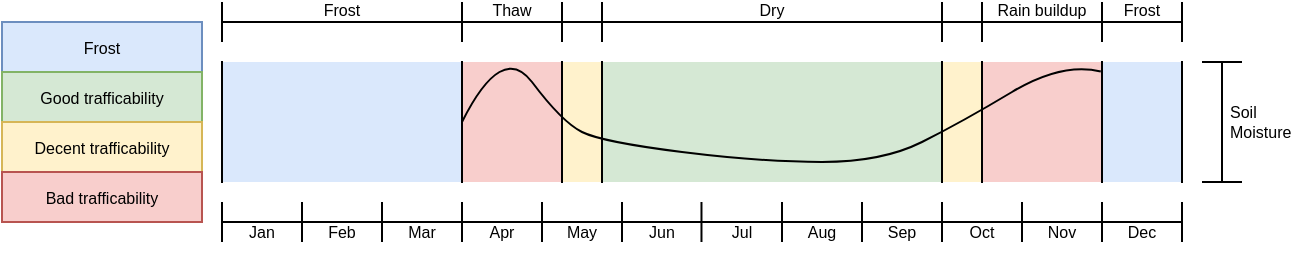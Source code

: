 <mxfile version="26.2.10">
  <diagram name="Page-1" id="9N8eXMv8AcEnYwuItZZL">
    <mxGraphModel dx="716" dy="433" grid="1" gridSize="10" guides="1" tooltips="1" connect="1" arrows="1" fold="1" page="1" pageScale="1" pageWidth="827" pageHeight="1169" math="0" shadow="0">
      <root>
        <mxCell id="0" />
        <mxCell id="1" parent="0" />
        <mxCell id="3gUJAdAVOH0FcPLW6eS--47" value="Soil Moisture" style="shape=crossbar;whiteSpace=wrap;html=1;rounded=1;direction=south;align=left;verticalAlign=middle;labelPosition=right;verticalLabelPosition=middle;fontSize=8;spacing=-6;" vertex="1" parent="1">
          <mxGeometry x="690" y="330" width="20" height="60" as="geometry" />
        </mxCell>
        <mxCell id="3gUJAdAVOH0FcPLW6eS--48" value="Frost" style="shape=crossbar;whiteSpace=wrap;html=1;rounded=1;fontSize=8;verticalAlign=bottom;labelPosition=center;verticalLabelPosition=top;align=center;spacingTop=0;spacing=-10;" vertex="1" parent="1">
          <mxGeometry x="200" y="300" width="120" height="20" as="geometry" />
        </mxCell>
        <mxCell id="3gUJAdAVOH0FcPLW6eS--49" value="Thaw" style="shape=crossbar;whiteSpace=wrap;html=1;rounded=1;fontSize=8;verticalAlign=bottom;labelPosition=center;verticalLabelPosition=top;align=center;spacingTop=0;spacing=-10;" vertex="1" parent="1">
          <mxGeometry x="320" y="300" width="50" height="20" as="geometry" />
        </mxCell>
        <mxCell id="3gUJAdAVOH0FcPLW6eS--50" value="" style="shape=crossbar;whiteSpace=wrap;html=1;rounded=1;fontSize=8;verticalAlign=bottom;labelPosition=center;verticalLabelPosition=top;align=center;spacingTop=0;spacing=-10;" vertex="1" parent="1">
          <mxGeometry x="370" y="300" width="20" height="20" as="geometry" />
        </mxCell>
        <mxCell id="3gUJAdAVOH0FcPLW6eS--53" value="Dry" style="shape=crossbar;whiteSpace=wrap;html=1;rounded=1;fontSize=8;verticalAlign=bottom;labelPosition=center;verticalLabelPosition=top;align=center;spacingTop=0;spacing=-10;" vertex="1" parent="1">
          <mxGeometry x="390" y="300" width="170" height="20" as="geometry" />
        </mxCell>
        <mxCell id="3gUJAdAVOH0FcPLW6eS--54" value="" style="shape=crossbar;whiteSpace=wrap;html=1;rounded=1;fontSize=8;verticalAlign=bottom;labelPosition=center;verticalLabelPosition=top;align=center;spacingTop=0;spacing=-10;" vertex="1" parent="1">
          <mxGeometry x="560" y="300" width="20" height="20" as="geometry" />
        </mxCell>
        <mxCell id="3gUJAdAVOH0FcPLW6eS--55" value="Rain buildup" style="shape=crossbar;whiteSpace=wrap;html=1;rounded=1;fontSize=8;verticalAlign=bottom;labelPosition=center;verticalLabelPosition=top;align=center;spacingTop=0;spacing=-10;" vertex="1" parent="1">
          <mxGeometry x="580" y="300" width="60" height="20" as="geometry" />
        </mxCell>
        <mxCell id="3gUJAdAVOH0FcPLW6eS--56" value="Frost" style="shape=crossbar;whiteSpace=wrap;html=1;rounded=1;fontSize=8;verticalAlign=bottom;labelPosition=center;verticalLabelPosition=top;align=center;spacingTop=0;spacing=-10;" vertex="1" parent="1">
          <mxGeometry x="640" y="300" width="40" height="20" as="geometry" />
        </mxCell>
        <mxCell id="3gUJAdAVOH0FcPLW6eS--5" value="" style="group" vertex="1" connectable="0" parent="1">
          <mxGeometry x="200" y="400" width="480" height="27" as="geometry" />
        </mxCell>
        <mxCell id="3gUJAdAVOH0FcPLW6eS--2" value="" style="shape=crossbar;whiteSpace=wrap;html=1;rounded=1;treeFolding=0;" vertex="1" parent="3gUJAdAVOH0FcPLW6eS--5">
          <mxGeometry width="480.0" height="20" as="geometry" />
        </mxCell>
        <mxCell id="3gUJAdAVOH0FcPLW6eS--4" value="" style="endArrow=none;html=1;rounded=0;" edge="1" parent="3gUJAdAVOH0FcPLW6eS--5">
          <mxGeometry width="50" height="50" relative="1" as="geometry">
            <mxPoint x="40.0" y="20.0" as="sourcePoint" />
            <mxPoint x="40.0" as="targetPoint" />
          </mxGeometry>
        </mxCell>
        <mxCell id="3gUJAdAVOH0FcPLW6eS--7" value="" style="endArrow=none;html=1;rounded=0;" edge="1" parent="3gUJAdAVOH0FcPLW6eS--5">
          <mxGeometry width="50" height="50" relative="1" as="geometry">
            <mxPoint x="80.0" y="20.0" as="sourcePoint" />
            <mxPoint x="80.0" as="targetPoint" />
          </mxGeometry>
        </mxCell>
        <mxCell id="3gUJAdAVOH0FcPLW6eS--8" value="" style="endArrow=none;html=1;rounded=0;" edge="1" parent="3gUJAdAVOH0FcPLW6eS--5">
          <mxGeometry width="50" height="50" relative="1" as="geometry">
            <mxPoint x="120" y="20.0" as="sourcePoint" />
            <mxPoint x="120" as="targetPoint" />
          </mxGeometry>
        </mxCell>
        <mxCell id="3gUJAdAVOH0FcPLW6eS--9" value="" style="endArrow=none;html=1;rounded=0;" edge="1" parent="3gUJAdAVOH0FcPLW6eS--5">
          <mxGeometry width="50" height="50" relative="1" as="geometry">
            <mxPoint x="160.0" y="20.0" as="sourcePoint" />
            <mxPoint x="160.0" as="targetPoint" />
          </mxGeometry>
        </mxCell>
        <mxCell id="3gUJAdAVOH0FcPLW6eS--10" value="" style="endArrow=none;html=1;rounded=0;" edge="1" parent="3gUJAdAVOH0FcPLW6eS--5">
          <mxGeometry width="50" height="50" relative="1" as="geometry">
            <mxPoint x="200.0" y="20.0" as="sourcePoint" />
            <mxPoint x="200.0" as="targetPoint" />
          </mxGeometry>
        </mxCell>
        <mxCell id="3gUJAdAVOH0FcPLW6eS--11" value="" style="endArrow=none;html=1;rounded=0;" edge="1" parent="3gUJAdAVOH0FcPLW6eS--5">
          <mxGeometry width="50" height="50" relative="1" as="geometry">
            <mxPoint x="239.74" y="20.0" as="sourcePoint" />
            <mxPoint x="239.74" as="targetPoint" />
          </mxGeometry>
        </mxCell>
        <mxCell id="3gUJAdAVOH0FcPLW6eS--12" value="" style="endArrow=none;html=1;rounded=0;" edge="1" parent="3gUJAdAVOH0FcPLW6eS--5">
          <mxGeometry width="50" height="50" relative="1" as="geometry">
            <mxPoint x="280.0" y="20.0" as="sourcePoint" />
            <mxPoint x="280.0" as="targetPoint" />
          </mxGeometry>
        </mxCell>
        <mxCell id="3gUJAdAVOH0FcPLW6eS--13" value="" style="endArrow=none;html=1;rounded=0;" edge="1" parent="3gUJAdAVOH0FcPLW6eS--5">
          <mxGeometry width="50" height="50" relative="1" as="geometry">
            <mxPoint x="320.0" y="20.0" as="sourcePoint" />
            <mxPoint x="320.0" as="targetPoint" />
          </mxGeometry>
        </mxCell>
        <mxCell id="3gUJAdAVOH0FcPLW6eS--14" value="" style="endArrow=none;html=1;rounded=0;" edge="1" parent="3gUJAdAVOH0FcPLW6eS--5">
          <mxGeometry width="50" height="50" relative="1" as="geometry">
            <mxPoint x="360.0" y="20.0" as="sourcePoint" />
            <mxPoint x="360.0" as="targetPoint" />
          </mxGeometry>
        </mxCell>
        <mxCell id="3gUJAdAVOH0FcPLW6eS--15" value="" style="endArrow=none;html=1;rounded=0;" edge="1" parent="3gUJAdAVOH0FcPLW6eS--5">
          <mxGeometry width="50" height="50" relative="1" as="geometry">
            <mxPoint x="400.0" y="20.0" as="sourcePoint" />
            <mxPoint x="400.0" as="targetPoint" />
          </mxGeometry>
        </mxCell>
        <mxCell id="3gUJAdAVOH0FcPLW6eS--16" value="" style="endArrow=none;html=1;rounded=0;" edge="1" parent="3gUJAdAVOH0FcPLW6eS--5">
          <mxGeometry width="50" height="50" relative="1" as="geometry">
            <mxPoint x="440.0" y="20.0" as="sourcePoint" />
            <mxPoint x="440.0" as="targetPoint" />
          </mxGeometry>
        </mxCell>
        <mxCell id="3gUJAdAVOH0FcPLW6eS--21" value="Apr" style="text;html=1;align=center;verticalAlign=bottom;whiteSpace=wrap;rounded=0;fontSize=8;spacing=6;" vertex="1" parent="3gUJAdAVOH0FcPLW6eS--5">
          <mxGeometry x="120" y="20" width="40" height="7" as="geometry" />
        </mxCell>
        <mxCell id="3gUJAdAVOH0FcPLW6eS--22" value="May" style="text;html=1;align=center;verticalAlign=bottom;whiteSpace=wrap;rounded=0;fontSize=8;spacing=6;" vertex="1" parent="3gUJAdAVOH0FcPLW6eS--5">
          <mxGeometry x="160" y="20" width="40" height="7" as="geometry" />
        </mxCell>
        <mxCell id="3gUJAdAVOH0FcPLW6eS--23" value="Jun" style="text;html=1;align=center;verticalAlign=bottom;whiteSpace=wrap;rounded=0;fontSize=8;spacing=6;" vertex="1" parent="3gUJAdAVOH0FcPLW6eS--5">
          <mxGeometry x="200" y="20" width="40" height="7" as="geometry" />
        </mxCell>
        <mxCell id="3gUJAdAVOH0FcPLW6eS--24" value="Jul" style="text;html=1;align=center;verticalAlign=bottom;whiteSpace=wrap;rounded=0;fontSize=8;spacing=6;" vertex="1" parent="3gUJAdAVOH0FcPLW6eS--5">
          <mxGeometry x="240" y="20" width="40" height="7" as="geometry" />
        </mxCell>
        <mxCell id="3gUJAdAVOH0FcPLW6eS--25" value="Aug" style="text;html=1;align=center;verticalAlign=bottom;whiteSpace=wrap;rounded=0;fontSize=8;spacing=6;" vertex="1" parent="3gUJAdAVOH0FcPLW6eS--5">
          <mxGeometry x="280" y="20" width="40" height="7" as="geometry" />
        </mxCell>
        <mxCell id="3gUJAdAVOH0FcPLW6eS--26" value="Sep" style="text;html=1;align=center;verticalAlign=bottom;whiteSpace=wrap;rounded=0;fontSize=8;spacing=6;" vertex="1" parent="3gUJAdAVOH0FcPLW6eS--5">
          <mxGeometry x="320" y="20" width="40" height="7" as="geometry" />
        </mxCell>
        <mxCell id="3gUJAdAVOH0FcPLW6eS--27" value="Oct" style="text;html=1;align=center;verticalAlign=bottom;whiteSpace=wrap;rounded=0;fontSize=8;spacing=6;" vertex="1" parent="3gUJAdAVOH0FcPLW6eS--5">
          <mxGeometry x="360" y="20" width="40" height="7" as="geometry" />
        </mxCell>
        <mxCell id="3gUJAdAVOH0FcPLW6eS--28" value="Nov" style="text;html=1;align=center;verticalAlign=bottom;whiteSpace=wrap;rounded=0;fontSize=8;spacing=6;" vertex="1" parent="3gUJAdAVOH0FcPLW6eS--5">
          <mxGeometry x="400" y="20" width="40" height="7" as="geometry" />
        </mxCell>
        <mxCell id="3gUJAdAVOH0FcPLW6eS--29" value="Dec" style="text;html=1;align=center;verticalAlign=bottom;whiteSpace=wrap;rounded=0;fontSize=8;spacing=6;" vertex="1" parent="3gUJAdAVOH0FcPLW6eS--5">
          <mxGeometry x="440" y="20" width="40" height="7" as="geometry" />
        </mxCell>
        <mxCell id="3gUJAdAVOH0FcPLW6eS--20" value="Mar" style="text;html=1;align=center;verticalAlign=bottom;whiteSpace=wrap;rounded=0;fontSize=8;spacing=6;" vertex="1" parent="3gUJAdAVOH0FcPLW6eS--5">
          <mxGeometry x="80" y="20" width="40" height="7" as="geometry" />
        </mxCell>
        <mxCell id="3gUJAdAVOH0FcPLW6eS--19" value="Feb" style="text;html=1;align=center;verticalAlign=bottom;whiteSpace=wrap;rounded=0;fontSize=8;spacing=6;" vertex="1" parent="3gUJAdAVOH0FcPLW6eS--5">
          <mxGeometry x="40" y="20" width="40" height="7" as="geometry" />
        </mxCell>
        <mxCell id="3gUJAdAVOH0FcPLW6eS--17" value="Jan" style="text;html=1;align=center;verticalAlign=bottom;whiteSpace=wrap;rounded=0;fontSize=8;spacing=6;" vertex="1" parent="3gUJAdAVOH0FcPLW6eS--5">
          <mxGeometry y="20" width="40" height="7" as="geometry" />
        </mxCell>
        <mxCell id="3gUJAdAVOH0FcPLW6eS--30" value="" style="shape=partialRectangle;whiteSpace=wrap;html=1;top=0;bottom=0;fillColor=#dae8fc;strokeColor=default;" vertex="1" parent="1">
          <mxGeometry x="200" y="330" width="480" height="60" as="geometry" />
        </mxCell>
        <mxCell id="3gUJAdAVOH0FcPLW6eS--40" value="" style="shape=partialRectangle;whiteSpace=wrap;html=1;top=0;bottom=0;fillColor=#d5e8d4;strokeColor=light-dark(#000000, #446e2c);" vertex="1" parent="1">
          <mxGeometry x="320" y="330" width="320" height="60" as="geometry" />
        </mxCell>
        <mxCell id="3gUJAdAVOH0FcPLW6eS--41" value="" style="shape=partialRectangle;whiteSpace=wrap;html=1;top=0;bottom=0;fillColor=#f8cecc;strokeColor=light-dark(#000000, #d7817e);" vertex="1" parent="1">
          <mxGeometry x="320" y="330" width="50" height="60" as="geometry" />
        </mxCell>
        <mxCell id="3gUJAdAVOH0FcPLW6eS--42" value="" style="shape=partialRectangle;whiteSpace=wrap;html=1;top=0;bottom=0;fillColor=#fff2cc;strokeColor=light-dark(#000000, #6d5100);" vertex="1" parent="1">
          <mxGeometry x="370" y="330" width="20" height="60" as="geometry" />
        </mxCell>
        <mxCell id="3gUJAdAVOH0FcPLW6eS--43" value="" style="shape=partialRectangle;whiteSpace=wrap;html=1;top=0;bottom=0;fillColor=#f8cecc;strokeColor=light-dark(#000000, #d7817e);" vertex="1" parent="1">
          <mxGeometry x="580" y="330" width="60" height="60" as="geometry" />
        </mxCell>
        <mxCell id="3gUJAdAVOH0FcPLW6eS--44" value="" style="shape=partialRectangle;whiteSpace=wrap;html=1;top=0;bottom=0;fillColor=#fff2cc;strokeColor=#000000;" vertex="1" parent="1">
          <mxGeometry x="560" y="330" width="20" height="60" as="geometry" />
        </mxCell>
        <mxCell id="3gUJAdAVOH0FcPLW6eS--46" value="" style="curved=1;endArrow=none;html=1;rounded=0;exitX=0;exitY=0.5;exitDx=0;exitDy=0;startFill=0;entryX=0.99;entryY=0.079;entryDx=0;entryDy=0;entryPerimeter=0;" edge="1" parent="1" source="3gUJAdAVOH0FcPLW6eS--41" target="3gUJAdAVOH0FcPLW6eS--43">
          <mxGeometry width="50" height="50" relative="1" as="geometry">
            <mxPoint x="380" y="400" as="sourcePoint" />
            <mxPoint x="430" y="350" as="targetPoint" />
            <Array as="points">
              <mxPoint x="340" y="320" />
              <mxPoint x="370" y="360" />
              <mxPoint x="390" y="370" />
              <mxPoint x="470" y="380" />
              <mxPoint x="530" y="380" />
              <mxPoint x="570" y="360" />
              <mxPoint x="620" y="330" />
            </Array>
          </mxGeometry>
        </mxCell>
        <mxCell id="3gUJAdAVOH0FcPLW6eS--84" value="" style="group;strokeColor=none;" vertex="1" connectable="0" parent="1">
          <mxGeometry x="90" y="310" width="100" height="100" as="geometry" />
        </mxCell>
        <mxCell id="3gUJAdAVOH0FcPLW6eS--80" value="&lt;font&gt;Frost&lt;/font&gt;" style="rounded=0;whiteSpace=wrap;html=1;fillColor=#dae8fc;strokeColor=#6c8ebf;fontSize=8;" vertex="1" parent="3gUJAdAVOH0FcPLW6eS--84">
          <mxGeometry width="100" height="25" as="geometry" />
        </mxCell>
        <mxCell id="3gUJAdAVOH0FcPLW6eS--81" value="&lt;font&gt;Good trafficability&lt;/font&gt;" style="rounded=0;whiteSpace=wrap;html=1;fillColor=#d5e8d4;strokeColor=#82b366;fontSize=8;" vertex="1" parent="3gUJAdAVOH0FcPLW6eS--84">
          <mxGeometry y="25" width="100" height="25" as="geometry" />
        </mxCell>
        <mxCell id="3gUJAdAVOH0FcPLW6eS--82" value="&lt;font&gt;Decent trafficability&lt;/font&gt;" style="rounded=0;whiteSpace=wrap;html=1;fillColor=#fff2cc;strokeColor=#d6b656;fontSize=8;" vertex="1" parent="3gUJAdAVOH0FcPLW6eS--84">
          <mxGeometry y="50" width="100" height="25" as="geometry" />
        </mxCell>
        <mxCell id="3gUJAdAVOH0FcPLW6eS--83" value="&lt;font&gt;Bad trafficability&lt;/font&gt;" style="rounded=0;whiteSpace=wrap;html=1;fillColor=#f8cecc;strokeColor=#b85450;fontSize=8;" vertex="1" parent="3gUJAdAVOH0FcPLW6eS--84">
          <mxGeometry y="75" width="100" height="25" as="geometry" />
        </mxCell>
      </root>
    </mxGraphModel>
  </diagram>
</mxfile>
